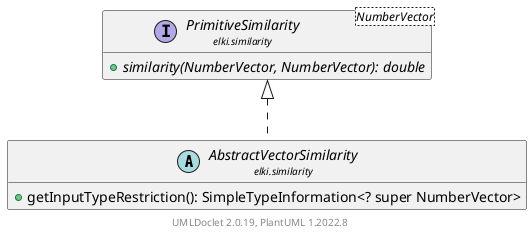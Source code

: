 @startuml
    remove .*\.(Instance|Par|Parameterizer|Factory)$
    set namespaceSeparator none
    hide empty fields
    hide empty methods

    abstract class "<size:14>AbstractVectorSimilarity\n<size:10>elki.similarity" as elki.similarity.AbstractVectorSimilarity [[AbstractVectorSimilarity.html]] {
        +getInputTypeRestriction(): SimpleTypeInformation<? super NumberVector>
    }

    interface "<size:14>PrimitiveSimilarity\n<size:10>elki.similarity" as elki.similarity.PrimitiveSimilarity<NumberVector> [[PrimitiveSimilarity.html]] {
        {abstract} +similarity(NumberVector, NumberVector): double
    }

    elki.similarity.PrimitiveSimilarity <|.. elki.similarity.AbstractVectorSimilarity

    center footer UMLDoclet 2.0.19, PlantUML 1.2022.8
@enduml

